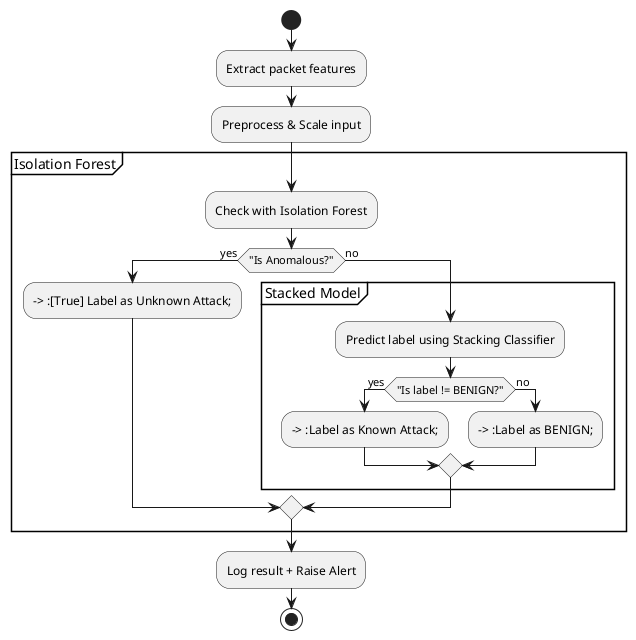 @startuml
start

:Extract packet features;
:Preprocess & Scale input;

partition "Isolation Forest" {
    :Check with Isolation Forest;
    if ("Is Anomalous?") then (yes)
        --> :[True] Label as Unknown Attack;
        
    else (no)
        partition "Stacked Model" {
            :Predict label using Stacking Classifier;
            if ("Is label != BENIGN?") then (yes)
                --> :Label as Known Attack;
            else (no)
                --> :Label as BENIGN;
            endif
        }
    endif
}

label Log
:Log result + Raise Alert;

stop
@enduml
